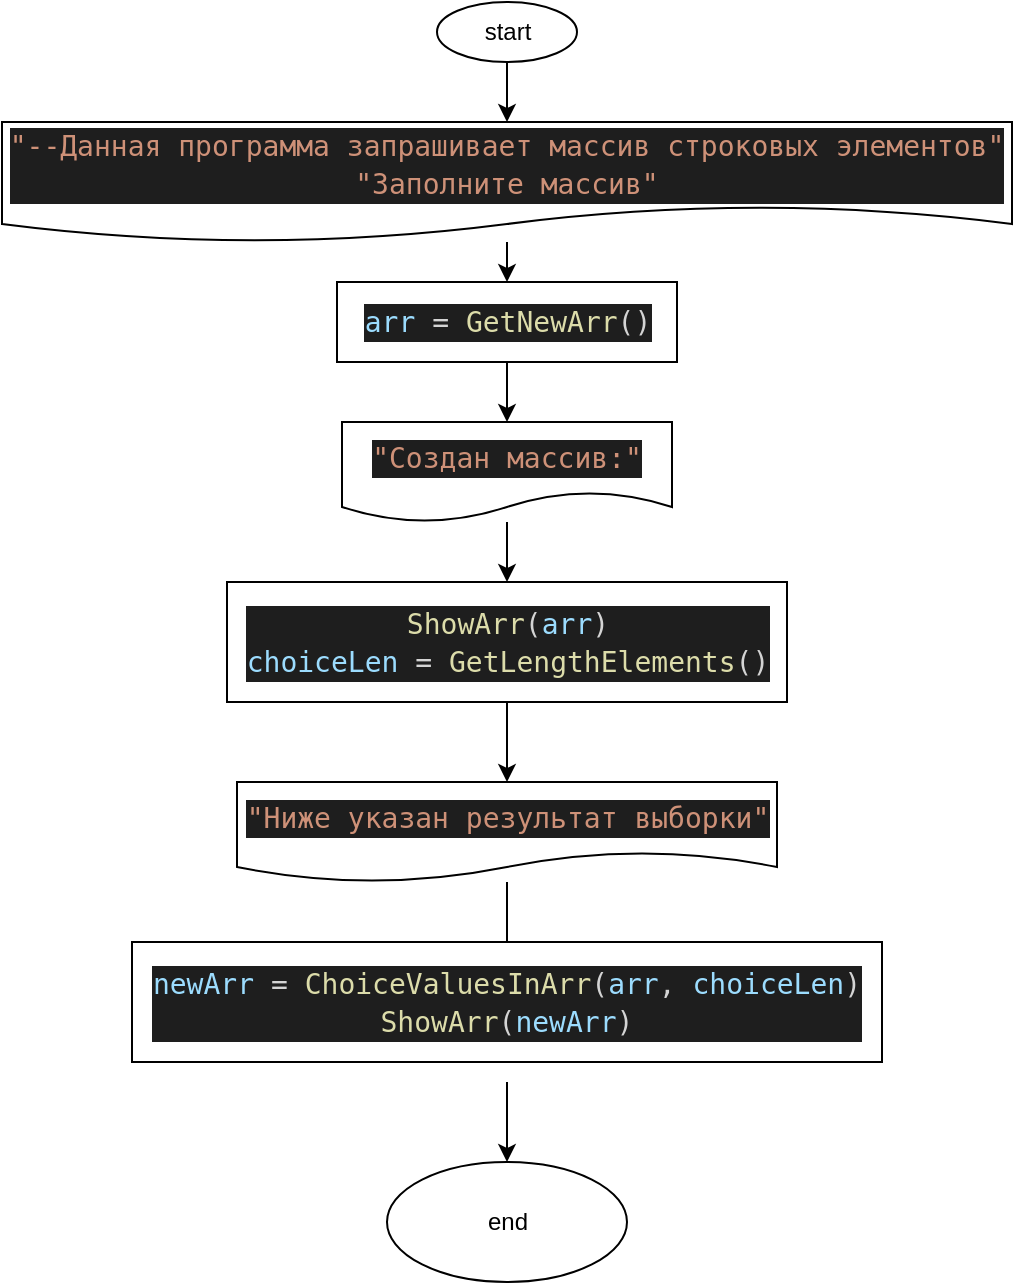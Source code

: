 <mxfile>
    <diagram id="tV63bgnk83vqrcvyt6QM" name="Main">
        <mxGraphModel dx="1684" dy="1131" grid="1" gridSize="10" guides="1" tooltips="1" connect="1" arrows="1" fold="1" page="1" pageScale="1" pageWidth="827" pageHeight="1169" math="0" shadow="0">
            <root>
                <mxCell id="0"/>
                <mxCell id="1" parent="0"/>
                <mxCell id="4" style="edgeStyle=none;html=1;entryX=0.5;entryY=0;entryDx=0;entryDy=0;" edge="1" parent="1" source="2" target="3">
                    <mxGeometry relative="1" as="geometry"/>
                </mxCell>
                <mxCell id="2" value="start" style="ellipse;whiteSpace=wrap;html=1;" vertex="1" parent="1">
                    <mxGeometry x="378.5" y="40" width="70" height="30" as="geometry"/>
                </mxCell>
                <mxCell id="17" style="edgeStyle=none;html=1;" edge="1" parent="1" source="3" target="5">
                    <mxGeometry relative="1" as="geometry"/>
                </mxCell>
                <mxCell id="3" value="&lt;div style=&quot;color: rgb(212 , 212 , 212) ; background-color: rgb(30 , 30 , 30) ; font-family: &amp;#34;droid sans mono&amp;#34; , &amp;#34;monospace&amp;#34; , monospace ; font-size: 14px ; line-height: 19px&quot;&gt;&lt;span style=&quot;color: #ce9178&quot;&gt;&quot;--Данная программа запрашивает массив строковых элементов&lt;/span&gt;&lt;span style=&quot;color: #ce9178&quot;&gt;&quot;&lt;/span&gt;&lt;/div&gt;&lt;div style=&quot;color: rgb(212 , 212 , 212) ; background-color: rgb(30 , 30 , 30) ; font-family: &amp;#34;droid sans mono&amp;#34; , &amp;#34;monospace&amp;#34; , monospace ; font-size: 14px ; line-height: 19px&quot;&gt;&lt;div style=&quot;font-family: &amp;#34;droid sans mono&amp;#34; , &amp;#34;monospace&amp;#34; , monospace ; line-height: 19px&quot;&gt;&lt;span style=&quot;color: #ce9178&quot;&gt;&quot;Заполните массив&lt;/span&gt;&lt;span style=&quot;color: rgb(206 , 145 , 120)&quot;&gt;&quot;&lt;/span&gt;&lt;/div&gt;&lt;/div&gt;" style="shape=document;whiteSpace=wrap;html=1;boundedLbl=1;" vertex="1" parent="1">
                    <mxGeometry x="161" y="100" width="505" height="60" as="geometry"/>
                </mxCell>
                <mxCell id="8" value="" style="edgeStyle=none;html=1;" edge="1" parent="1" source="5" target="7">
                    <mxGeometry relative="1" as="geometry"/>
                </mxCell>
                <mxCell id="5" value="&lt;div style=&quot;color: rgb(212 , 212 , 212) ; background-color: rgb(30 , 30 , 30) ; font-family: &amp;#34;droid sans mono&amp;#34; , &amp;#34;monospace&amp;#34; , monospace ; font-size: 14px ; line-height: 19px&quot;&gt;&lt;span style=&quot;color: #9cdcfe&quot;&gt;arr&lt;/span&gt; = &lt;span style=&quot;color: #dcdcaa&quot;&gt;GetNewArr&lt;/span&gt;()&lt;/div&gt;" style="rounded=0;whiteSpace=wrap;html=1;" vertex="1" parent="1">
                    <mxGeometry x="328.5" y="180" width="170" height="40" as="geometry"/>
                </mxCell>
                <mxCell id="10" style="edgeStyle=none;html=1;entryX=0.5;entryY=0;entryDx=0;entryDy=0;" edge="1" parent="1" source="7" target="9">
                    <mxGeometry relative="1" as="geometry"/>
                </mxCell>
                <mxCell id="7" value="&lt;div style=&quot;color: rgb(212 , 212 , 212) ; background-color: rgb(30 , 30 , 30) ; font-family: &amp;#34;droid sans mono&amp;#34; , &amp;#34;monospace&amp;#34; , monospace ; font-size: 14px ; line-height: 19px&quot;&gt;&lt;span style=&quot;color: #ce9178&quot;&gt;&quot;Создан массив:&quot;&lt;/span&gt;&lt;/div&gt;" style="shape=document;whiteSpace=wrap;html=1;boundedLbl=1;rounded=0;" vertex="1" parent="1">
                    <mxGeometry x="331" y="250" width="165" height="50" as="geometry"/>
                </mxCell>
                <mxCell id="12" value="" style="edgeStyle=none;html=1;" edge="1" parent="1" source="9" target="11">
                    <mxGeometry relative="1" as="geometry"/>
                </mxCell>
                <mxCell id="9" value="&lt;div style=&quot;color: rgb(212 , 212 , 212) ; background-color: rgb(30 , 30 , 30) ; font-family: &amp;#34;droid sans mono&amp;#34; , &amp;#34;monospace&amp;#34; , monospace ; font-size: 14px ; line-height: 19px&quot;&gt;&lt;span style=&quot;color: #dcdcaa&quot;&gt;ShowArr&lt;/span&gt;(&lt;span style=&quot;color: #9cdcfe&quot;&gt;arr&lt;/span&gt;)&lt;/div&gt;&lt;div style=&quot;color: rgb(212 , 212 , 212) ; background-color: rgb(30 , 30 , 30) ; font-family: &amp;#34;droid sans mono&amp;#34; , &amp;#34;monospace&amp;#34; , monospace ; font-size: 14px ; line-height: 19px&quot;&gt;&lt;span style=&quot;color: #9cdcfe&quot;&gt;choiceLen&lt;/span&gt; = &lt;span style=&quot;color: #dcdcaa&quot;&gt;GetLengthElements&lt;/span&gt;()&lt;/div&gt;" style="rounded=0;whiteSpace=wrap;html=1;" vertex="1" parent="1">
                    <mxGeometry x="273.5" y="330" width="280" height="60" as="geometry"/>
                </mxCell>
                <mxCell id="14" value="" style="edgeStyle=none;html=1;" edge="1" parent="1" source="11">
                    <mxGeometry relative="1" as="geometry">
                        <mxPoint x="413.5" y="520" as="targetPoint"/>
                    </mxGeometry>
                </mxCell>
                <mxCell id="11" value="&lt;div style=&quot;color: rgb(212, 212, 212); background-color: rgb(30, 30, 30); font-family: &amp;quot;droid sans mono&amp;quot;, &amp;quot;monospace&amp;quot;, monospace; font-weight: normal; font-size: 14px; line-height: 19px;&quot;&gt;&lt;div&gt;&lt;span style=&quot;color: #ce9178&quot;&gt;&quot;Ниже указан результат выборки&quot;&lt;/span&gt;&lt;/div&gt;&lt;/div&gt;" style="shape=document;whiteSpace=wrap;html=1;boundedLbl=1;rounded=0;" vertex="1" parent="1">
                    <mxGeometry x="278.5" y="430" width="270" height="50" as="geometry"/>
                </mxCell>
                <mxCell id="16" value="" style="edgeStyle=none;html=1;" edge="1" parent="1" target="15">
                    <mxGeometry relative="1" as="geometry">
                        <mxPoint x="413.5" y="580" as="sourcePoint"/>
                    </mxGeometry>
                </mxCell>
                <mxCell id="13" value="&lt;div style=&quot;color: rgb(212 , 212 , 212) ; background-color: rgb(30 , 30 , 30) ; font-family: &amp;#34;droid sans mono&amp;#34; , &amp;#34;monospace&amp;#34; , monospace ; font-weight: normal ; font-size: 14px ; line-height: 19px&quot;&gt;&lt;div&gt;&lt;span style=&quot;color: #9cdcfe&quot;&gt;newArr&lt;/span&gt;&lt;span style=&quot;color: #d4d4d4&quot;&gt; &lt;/span&gt;&lt;span style=&quot;color: #d4d4d4&quot;&gt;=&lt;/span&gt;&lt;span style=&quot;color: #d4d4d4&quot;&gt; &lt;/span&gt;&lt;span style=&quot;color: #dcdcaa&quot;&gt;ChoiceValuesInArr&lt;/span&gt;&lt;span style=&quot;color: #d4d4d4&quot;&gt;(&lt;/span&gt;&lt;span style=&quot;color: #9cdcfe&quot;&gt;arr&lt;/span&gt;&lt;span style=&quot;color: #d4d4d4&quot;&gt;, &lt;/span&gt;&lt;span style=&quot;color: #9cdcfe&quot;&gt;choiceLen&lt;/span&gt;&lt;span style=&quot;color: #d4d4d4&quot;&gt;)&lt;/span&gt;&lt;/div&gt;&lt;div&gt;&lt;div style=&quot;font-family: &amp;#34;droid sans mono&amp;#34; , &amp;#34;monospace&amp;#34; , monospace ; line-height: 19px&quot;&gt;&lt;span style=&quot;color: #dcdcaa&quot;&gt;ShowArr&lt;/span&gt;(&lt;span style=&quot;color: #9cdcfe&quot;&gt;newArr&lt;/span&gt;)&lt;/div&gt;&lt;/div&gt;&lt;/div&gt;" style="rounded=0;whiteSpace=wrap;html=1;" vertex="1" parent="1">
                    <mxGeometry x="226" y="510" width="375" height="60" as="geometry"/>
                </mxCell>
                <mxCell id="15" value="end" style="ellipse;whiteSpace=wrap;html=1;rounded=0;" vertex="1" parent="1">
                    <mxGeometry x="353.5" y="620" width="120" height="60" as="geometry"/>
                </mxCell>
            </root>
        </mxGraphModel>
    </diagram>
    <diagram id="KEKcj8MJ8aRnzpKFRz0c" name="GetNewArr">
        <mxGraphModel dx="2511" dy="1131" grid="1" gridSize="10" guides="1" tooltips="1" connect="1" arrows="1" fold="1" page="1" pageScale="1" pageWidth="827" pageHeight="1169" math="0" shadow="0">
            <root>
                <mxCell id="IdGP9WswjfbOHASGG7qD-0"/>
                <mxCell id="IdGP9WswjfbOHASGG7qD-1" parent="IdGP9WswjfbOHASGG7qD-0"/>
                <mxCell id="IdGP9WswjfbOHASGG7qD-4" value="" style="edgeStyle=none;html=1;" edge="1" parent="IdGP9WswjfbOHASGG7qD-1" source="IdGP9WswjfbOHASGG7qD-2" target="IdGP9WswjfbOHASGG7qD-3">
                    <mxGeometry relative="1" as="geometry"/>
                </mxCell>
                <mxCell id="IdGP9WswjfbOHASGG7qD-2" value="&lt;div style=&quot;color: rgb(212 , 212 , 212) ; background-color: rgb(30 , 30 , 30) ; font-family: &amp;#34;droid sans mono&amp;#34; , &amp;#34;monospace&amp;#34; , monospace ; font-size: 14px ; line-height: 19px&quot;&gt;&lt;span style=&quot;color: #dcdcaa&quot;&gt;GetNewArr&lt;/span&gt;()&lt;/div&gt;" style="ellipse;whiteSpace=wrap;html=1;" vertex="1" parent="IdGP9WswjfbOHASGG7qD-1">
                    <mxGeometry x="354" y="20" width="120" height="40" as="geometry"/>
                </mxCell>
                <mxCell id="IdGP9WswjfbOHASGG7qD-6" value="" style="edgeStyle=none;html=1;" edge="1" parent="IdGP9WswjfbOHASGG7qD-1" source="IdGP9WswjfbOHASGG7qD-3" target="IdGP9WswjfbOHASGG7qD-5">
                    <mxGeometry relative="1" as="geometry"/>
                </mxCell>
                <mxCell id="IdGP9WswjfbOHASGG7qD-3" value="&lt;div style=&quot;background-color: rgb(30 , 30 , 30) ; font-family: &amp;#34;droid sans mono&amp;#34; , &amp;#34;monospace&amp;#34; , monospace ; font-size: 14px ; line-height: 19px&quot;&gt;&lt;span style=&quot;color: rgb(212 , 212 , 212)&quot;&gt;&lt;span style=&quot;color: #9cdcfe&quot;&gt;arr&lt;/span&gt; = &lt;span style=&quot;color: #569cd6&quot;&gt;new&lt;/span&gt; &lt;span style=&quot;color: #569cd6&quot;&gt;string&lt;/span&gt;[] {&lt;span style=&quot;color: #569cd6&quot;&gt;string&lt;/span&gt;.&lt;span style=&quot;color: #9cdcfe&quot;&gt;Empty&lt;/span&gt;}&lt;/span&gt;&lt;div style=&quot;color: rgb(212 , 212 , 212) ; font-family: &amp;#34;droid sans mono&amp;#34; , &amp;#34;monospace&amp;#34; , monospace ; line-height: 19px&quot;&gt;&lt;span style=&quot;color: #9cdcfe&quot;&gt;ind&lt;/span&gt; = &lt;span style=&quot;color: #b5cea8&quot;&gt;0&lt;/span&gt;&lt;/div&gt;&lt;/div&gt;" style="whiteSpace=wrap;html=1;" vertex="1" parent="IdGP9WswjfbOHASGG7qD-1">
                    <mxGeometry x="250.5" y="90" width="327" height="60" as="geometry"/>
                </mxCell>
                <mxCell id="IdGP9WswjfbOHASGG7qD-8" value="" style="edgeStyle=none;html=1;" edge="1" parent="IdGP9WswjfbOHASGG7qD-1" source="IdGP9WswjfbOHASGG7qD-5" target="IdGP9WswjfbOHASGG7qD-7">
                    <mxGeometry relative="1" as="geometry"/>
                </mxCell>
                <mxCell id="IdGP9WswjfbOHASGG7qD-5" value="&lt;div style=&quot;color: rgb(212 , 212 , 212) ; background-color: rgb(30 , 30 , 30) ; font-family: &amp;#34;droid sans mono&amp;#34; , &amp;#34;monospace&amp;#34; , monospace ; font-size: 14px ; line-height: 19px&quot;&gt;&lt;span style=&quot;color: #c586c0&quot;&gt;while&lt;/span&gt; (&lt;span style=&quot;color: #569cd6&quot;&gt;true&lt;/span&gt;)&lt;/div&gt;" style="rhombus;whiteSpace=wrap;html=1;" vertex="1" parent="IdGP9WswjfbOHASGG7qD-1">
                    <mxGeometry x="329" y="200" width="170" height="80" as="geometry"/>
                </mxCell>
                <mxCell id="IdGP9WswjfbOHASGG7qD-11" value="" style="edgeStyle=none;html=1;" edge="1" parent="IdGP9WswjfbOHASGG7qD-1" source="IdGP9WswjfbOHASGG7qD-7" target="IdGP9WswjfbOHASGG7qD-10">
                    <mxGeometry relative="1" as="geometry"/>
                </mxCell>
                <mxCell id="IdGP9WswjfbOHASGG7qD-7" value="&lt;div style=&quot;color: rgb(212 , 212 , 212) ; background-color: rgb(30 , 30 , 30) ; font-family: &amp;#34;droid sans mono&amp;#34; , &amp;#34;monospace&amp;#34; , monospace ; font-size: 14px ; line-height: 19px&quot;&gt;&lt;span style=&quot;color: #ce9178&quot;&gt;Введите значение для добавления в список, для прекращения нажмите Enter: &lt;/span&gt;&lt;/div&gt;" style="shape=document;whiteSpace=wrap;html=1;boundedLbl=1;" vertex="1" parent="IdGP9WswjfbOHASGG7qD-1">
                    <mxGeometry x="249" y="310" width="330" height="80" as="geometry"/>
                </mxCell>
                <mxCell id="IdGP9WswjfbOHASGG7qD-13" value="" style="edgeStyle=none;html=1;" edge="1" parent="IdGP9WswjfbOHASGG7qD-1" source="IdGP9WswjfbOHASGG7qD-10" target="IdGP9WswjfbOHASGG7qD-12">
                    <mxGeometry relative="1" as="geometry"/>
                </mxCell>
                <mxCell id="IdGP9WswjfbOHASGG7qD-10" value="&lt;div style=&quot;color: rgb(212 , 212 , 212) ; background-color: rgb(30 , 30 , 30) ; font-family: &amp;#34;droid sans mono&amp;#34; , &amp;#34;monospace&amp;#34; , monospace ; font-size: 14px ; line-height: 19px&quot;&gt;&lt;span style=&quot;color: #9cdcfe&quot;&gt;tmpText&lt;/span&gt; = &lt;span style=&quot;color: #4ec9b0&quot;&gt;Console&lt;/span&gt;.&lt;span style=&quot;color: #dcdcaa&quot;&gt;ReadLine&lt;/span&gt;()&lt;/div&gt;" style="whiteSpace=wrap;html=1;" vertex="1" parent="IdGP9WswjfbOHASGG7qD-1">
                    <mxGeometry x="287" y="430" width="254" height="60" as="geometry"/>
                </mxCell>
                <mxCell id="IdGP9WswjfbOHASGG7qD-15" value="ДА" style="edgeStyle=none;html=1;" edge="1" parent="IdGP9WswjfbOHASGG7qD-1" source="IdGP9WswjfbOHASGG7qD-12" target="IdGP9WswjfbOHASGG7qD-14">
                    <mxGeometry relative="1" as="geometry"/>
                </mxCell>
                <mxCell id="IdGP9WswjfbOHASGG7qD-17" value="НЕТ" style="edgeStyle=none;html=1;" edge="1" parent="IdGP9WswjfbOHASGG7qD-1" source="IdGP9WswjfbOHASGG7qD-12" target="IdGP9WswjfbOHASGG7qD-16">
                    <mxGeometry relative="1" as="geometry">
                        <Array as="points">
                            <mxPoint x="66" y="570"/>
                        </Array>
                    </mxGeometry>
                </mxCell>
                <mxCell id="IdGP9WswjfbOHASGG7qD-12" value="&lt;div style=&quot;color: rgb(212 , 212 , 212) ; background-color: rgb(30 , 30 , 30) ; font-family: &amp;#34;droid sans mono&amp;#34; , &amp;#34;monospace&amp;#34; , monospace ; font-size: 14px ; line-height: 19px&quot;&gt;&lt;span style=&quot;color: #c586c0&quot;&gt;if&lt;/span&gt; (&lt;span style=&quot;color: #9cdcfe&quot;&gt;tmpText&lt;/span&gt; == &lt;span style=&quot;color: #569cd6&quot;&gt;string&lt;/span&gt;.&lt;span style=&quot;color: #9cdcfe&quot;&gt;Empty&lt;/span&gt;)&lt;/div&gt;" style="rhombus;whiteSpace=wrap;html=1;" vertex="1" parent="IdGP9WswjfbOHASGG7qD-1">
                    <mxGeometry x="258" y="530" width="312" height="80" as="geometry"/>
                </mxCell>
                <mxCell id="IdGP9WswjfbOHASGG7qD-25" value="" style="edgeStyle=none;html=1;" edge="1" parent="IdGP9WswjfbOHASGG7qD-1" source="IdGP9WswjfbOHASGG7qD-14" target="IdGP9WswjfbOHASGG7qD-24">
                    <mxGeometry relative="1" as="geometry"/>
                </mxCell>
                <mxCell id="IdGP9WswjfbOHASGG7qD-14" value="&lt;div style=&quot;color: rgb(212 , 212 , 212) ; background-color: rgb(30 , 30 , 30) ; font-family: &amp;#34;droid sans mono&amp;#34; , &amp;#34;monospace&amp;#34; , monospace ; font-size: 14px ; line-height: 19px&quot;&gt;&lt;span style=&quot;color: #c586c0&quot;&gt;break&lt;/span&gt;&lt;/div&gt;" style="whiteSpace=wrap;html=1;" vertex="1" parent="IdGP9WswjfbOHASGG7qD-1">
                    <mxGeometry x="354" y="650" width="120" height="60" as="geometry"/>
                </mxCell>
                <mxCell id="IdGP9WswjfbOHASGG7qD-19" value="ДА" style="edgeStyle=none;html=1;" edge="1" parent="IdGP9WswjfbOHASGG7qD-1" source="IdGP9WswjfbOHASGG7qD-16" target="IdGP9WswjfbOHASGG7qD-18">
                    <mxGeometry relative="1" as="geometry"/>
                </mxCell>
                <mxCell id="IdGP9WswjfbOHASGG7qD-22" value="НЕТ" style="edgeStyle=none;html=1;entryX=0.5;entryY=0;entryDx=0;entryDy=0;" edge="1" parent="IdGP9WswjfbOHASGG7qD-1" source="IdGP9WswjfbOHASGG7qD-16" target="IdGP9WswjfbOHASGG7qD-20">
                    <mxGeometry relative="1" as="geometry">
                        <Array as="points">
                            <mxPoint x="-200" y="680"/>
                        </Array>
                    </mxGeometry>
                </mxCell>
                <mxCell id="IdGP9WswjfbOHASGG7qD-16" value="&lt;div style=&quot;color: rgb(212 , 212 , 212) ; background-color: rgb(30 , 30 , 30) ; font-family: &amp;#34;droid sans mono&amp;#34; , &amp;#34;monospace&amp;#34; , monospace ; font-size: 14px ; line-height: 19px&quot;&gt;&lt;div style=&quot;font-family: &amp;#34;droid sans mono&amp;#34; , &amp;#34;monospace&amp;#34; , monospace ; line-height: 19px&quot;&gt;&lt;span style=&quot;color: #c586c0&quot;&gt;if&lt;/span&gt; (&lt;span style=&quot;color: #9cdcfe&quot;&gt;ind&lt;/span&gt; == &lt;span style=&quot;color: #9cdcfe&quot;&gt;arr&lt;/span&gt;.&lt;span style=&quot;color: #9cdcfe&quot;&gt;Length&lt;/span&gt;)&lt;/div&gt;&lt;/div&gt;" style="rhombus;whiteSpace=wrap;html=1;" vertex="1" parent="IdGP9WswjfbOHASGG7qD-1">
                    <mxGeometry x="-90" y="640" width="312" height="80" as="geometry"/>
                </mxCell>
                <mxCell id="IdGP9WswjfbOHASGG7qD-21" value="" style="edgeStyle=none;html=1;" edge="1" parent="IdGP9WswjfbOHASGG7qD-1" source="IdGP9WswjfbOHASGG7qD-18" target="IdGP9WswjfbOHASGG7qD-20">
                    <mxGeometry relative="1" as="geometry"/>
                </mxCell>
                <mxCell id="IdGP9WswjfbOHASGG7qD-18" value="&lt;div style=&quot;color: rgb(212 , 212 , 212) ; background-color: rgb(30 , 30 , 30) ; font-family: &amp;#34;droid sans mono&amp;#34; , &amp;#34;monospace&amp;#34; , monospace ; font-size: 14px ; line-height: 19px&quot;&gt;&lt;span style=&quot;color: #9cdcfe&quot;&gt;arr&lt;/span&gt; = &lt;span style=&quot;color: #dcdcaa&quot;&gt;GrowArr&lt;/span&gt;(&lt;span style=&quot;color: #9cdcfe&quot;&gt;arr&lt;/span&gt;)&lt;/div&gt;" style="whiteSpace=wrap;html=1;" vertex="1" parent="IdGP9WswjfbOHASGG7qD-1">
                    <mxGeometry x="-44" y="760" width="220" height="60" as="geometry"/>
                </mxCell>
                <mxCell id="IdGP9WswjfbOHASGG7qD-23" style="edgeStyle=none;html=1;entryX=0;entryY=0.5;entryDx=0;entryDy=0;" edge="1" parent="IdGP9WswjfbOHASGG7qD-1" source="IdGP9WswjfbOHASGG7qD-20" target="IdGP9WswjfbOHASGG7qD-5">
                    <mxGeometry relative="1" as="geometry">
                        <Array as="points">
                            <mxPoint x="-340" y="790"/>
                            <mxPoint x="-340" y="240"/>
                        </Array>
                    </mxGeometry>
                </mxCell>
                <mxCell id="IdGP9WswjfbOHASGG7qD-20" value="&lt;div style=&quot;color: rgb(212 , 212 , 212) ; background-color: rgb(30 , 30 , 30) ; font-family: &amp;#34;droid sans mono&amp;#34; , &amp;#34;monospace&amp;#34; , monospace ; font-size: 14px ; line-height: 19px&quot;&gt;&lt;div&gt;&lt;span style=&quot;color: #9cdcfe&quot;&gt;arr&lt;/span&gt;[&lt;span style=&quot;color: #9cdcfe&quot;&gt;ind&lt;/span&gt;] = &lt;span style=&quot;color: #9cdcfe&quot;&gt;tmpText&lt;/span&gt;;&lt;/div&gt;&lt;div&gt;                    &lt;span style=&quot;color: #9cdcfe&quot;&gt;ind&lt;/span&gt;++&lt;/div&gt;&lt;/div&gt;" style="whiteSpace=wrap;html=1;" vertex="1" parent="IdGP9WswjfbOHASGG7qD-1">
                    <mxGeometry x="-290" y="760" width="180" height="60" as="geometry"/>
                </mxCell>
                <mxCell id="IdGP9WswjfbOHASGG7qD-24" value="&lt;div style=&quot;color: rgb(212 , 212 , 212) ; background-color: rgb(30 , 30 , 30) ; font-family: &amp;#34;droid sans mono&amp;#34; , &amp;#34;monospace&amp;#34; , monospace ; font-size: 14px ; line-height: 19px&quot;&gt;&lt;span style=&quot;color: #c586c0&quot;&gt;return&lt;/span&gt; &lt;span style=&quot;color: #9cdcfe&quot;&gt;arr&lt;/span&gt;&lt;/div&gt;" style="ellipse;whiteSpace=wrap;html=1;" vertex="1" parent="IdGP9WswjfbOHASGG7qD-1">
                    <mxGeometry x="354" y="790" width="120" height="60" as="geometry"/>
                </mxCell>
            </root>
        </mxGraphModel>
    </diagram>
    <diagram id="qdSK_DbGoXColWU_7z3a" name="GrowArr">
        <mxGraphModel dx="1684" dy="1131" grid="1" gridSize="10" guides="1" tooltips="1" connect="1" arrows="1" fold="1" page="1" pageScale="1" pageWidth="827" pageHeight="1169" math="0" shadow="0">
            <root>
                <mxCell id="yvlfccA8Mr3zg1K1fRMv-0"/>
                <mxCell id="yvlfccA8Mr3zg1K1fRMv-1" parent="yvlfccA8Mr3zg1K1fRMv-0"/>
                <mxCell id="8MInNl2Cdp3XCN3Gyr34-5" style="edgeStyle=none;html=1;entryX=0.5;entryY=0;entryDx=0;entryDy=0;" edge="1" parent="yvlfccA8Mr3zg1K1fRMv-1" source="8MInNl2Cdp3XCN3Gyr34-0" target="8MInNl2Cdp3XCN3Gyr34-1">
                    <mxGeometry relative="1" as="geometry"/>
                </mxCell>
                <mxCell id="8MInNl2Cdp3XCN3Gyr34-0" value="&lt;div style=&quot;color: rgb(212 , 212 , 212) ; background-color: rgb(30 , 30 , 30) ; font-family: &amp;#34;droid sans mono&amp;#34; , &amp;#34;monospace&amp;#34; , monospace ; font-size: 14px ; line-height: 19px&quot;&gt;&lt;span style=&quot;color: #dcdcaa&quot;&gt;GrowArr&lt;/span&gt;&lt;/div&gt;" style="ellipse;whiteSpace=wrap;html=1;" vertex="1" parent="yvlfccA8Mr3zg1K1fRMv-1">
                    <mxGeometry x="354" y="20" width="120" height="80" as="geometry"/>
                </mxCell>
                <mxCell id="8MInNl2Cdp3XCN3Gyr34-6" style="edgeStyle=none;html=1;entryX=0.5;entryY=0;entryDx=0;entryDy=0;" edge="1" parent="yvlfccA8Mr3zg1K1fRMv-1" source="8MInNl2Cdp3XCN3Gyr34-1" target="8MInNl2Cdp3XCN3Gyr34-2">
                    <mxGeometry relative="1" as="geometry"/>
                </mxCell>
                <mxCell id="8MInNl2Cdp3XCN3Gyr34-1" value="&lt;div style=&quot;color: rgb(212 , 212 , 212) ; background-color: rgb(30 , 30 , 30) ; font-family: &amp;#34;droid sans mono&amp;#34; , &amp;#34;monospace&amp;#34; , monospace ; font-size: 14px ; line-height: 19px&quot;&gt;&lt;span style=&quot;color: #569cd6&quot;&gt;string&lt;/span&gt;[] &lt;span style=&quot;color: #9cdcfe&quot;&gt;oldArr&lt;/span&gt;&lt;/div&gt;&lt;div style=&quot;color: rgb(212 , 212 , 212) ; background-color: rgb(30 , 30 , 30) ; font-family: &amp;#34;droid sans mono&amp;#34; , &amp;#34;monospace&amp;#34; , monospace ; font-size: 14px ; line-height: 19px&quot;&gt;&lt;div style=&quot;font-family: &amp;#34;droid sans mono&amp;#34; , &amp;#34;monospace&amp;#34; , monospace ; line-height: 19px&quot;&gt;&lt;div&gt;&lt;span style=&quot;color: #569cd6&quot;&gt;int&lt;/span&gt; &lt;span style=&quot;color: #9cdcfe&quot;&gt;size&lt;/span&gt; = &lt;span style=&quot;color: #9cdcfe&quot;&gt;oldArr&lt;/span&gt;.&lt;span style=&quot;color: #9cdcfe&quot;&gt;Length&lt;/span&gt; + &lt;span style=&quot;color: #b5cea8&quot;&gt;1&lt;/span&gt;;&lt;/div&gt;&lt;div&gt;            &lt;span style=&quot;color: #569cd6&quot;&gt;string&lt;/span&gt;[] &lt;span style=&quot;color: #9cdcfe&quot;&gt;newArr&lt;/span&gt; = &lt;span style=&quot;color: #569cd6&quot;&gt;new&lt;/span&gt; &lt;span style=&quot;color: #569cd6&quot;&gt;string&lt;/span&gt;[&lt;span style=&quot;color: #9cdcfe&quot;&gt;size&lt;/span&gt;];&lt;/div&gt;&lt;/div&gt;&lt;/div&gt;" style="rounded=0;whiteSpace=wrap;html=1;" vertex="1" parent="yvlfccA8Mr3zg1K1fRMv-1">
                    <mxGeometry x="259" y="140" width="310" height="110" as="geometry"/>
                </mxCell>
                <mxCell id="8MInNl2Cdp3XCN3Gyr34-7" style="edgeStyle=none;html=1;entryX=0.5;entryY=0;entryDx=0;entryDy=0;" edge="1" parent="yvlfccA8Mr3zg1K1fRMv-1" source="8MInNl2Cdp3XCN3Gyr34-2" target="8MInNl2Cdp3XCN3Gyr34-3">
                    <mxGeometry relative="1" as="geometry"/>
                </mxCell>
                <mxCell id="8MInNl2Cdp3XCN3Gyr34-9" style="edgeStyle=none;html=1;" edge="1" parent="yvlfccA8Mr3zg1K1fRMv-1" source="8MInNl2Cdp3XCN3Gyr34-2" target="8MInNl2Cdp3XCN3Gyr34-4">
                    <mxGeometry relative="1" as="geometry">
                        <Array as="points">
                            <mxPoint x="710" y="335"/>
                            <mxPoint x="710" y="510"/>
                            <mxPoint x="414" y="510"/>
                        </Array>
                    </mxGeometry>
                </mxCell>
                <mxCell id="8MInNl2Cdp3XCN3Gyr34-2" value="&lt;div style=&quot;color: rgb(212 , 212 , 212) ; background-color: rgb(30 , 30 , 30) ; font-family: &amp;#34;droid sans mono&amp;#34; , &amp;#34;monospace&amp;#34; , monospace ; font-size: 14px ; line-height: 19px&quot;&gt;&lt;span style=&quot;color: #c586c0&quot;&gt;for&lt;/span&gt; (&lt;span style=&quot;color: #569cd6&quot;&gt;int&lt;/span&gt; &lt;span style=&quot;color: #9cdcfe&quot;&gt;i&lt;/span&gt; = &lt;span style=&quot;color: #b5cea8&quot;&gt;0&lt;/span&gt;; &lt;span style=&quot;color: #9cdcfe&quot;&gt;i&lt;/span&gt; &amp;lt; &lt;span style=&quot;color: #9cdcfe&quot;&gt;oldArr&lt;/span&gt;.&lt;span style=&quot;color: #9cdcfe&quot;&gt;Length&lt;/span&gt;; &lt;span style=&quot;color: #9cdcfe&quot;&gt;i&lt;/span&gt;++)&lt;/div&gt;" style="rhombus;whiteSpace=wrap;html=1;" vertex="1" parent="yvlfccA8Mr3zg1K1fRMv-1">
                    <mxGeometry x="224" y="290" width="379" height="90" as="geometry"/>
                </mxCell>
                <mxCell id="8MInNl2Cdp3XCN3Gyr34-8" style="edgeStyle=none;html=1;entryX=0;entryY=0.5;entryDx=0;entryDy=0;" edge="1" parent="yvlfccA8Mr3zg1K1fRMv-1" source="8MInNl2Cdp3XCN3Gyr34-3" target="8MInNl2Cdp3XCN3Gyr34-2">
                    <mxGeometry relative="1" as="geometry">
                        <Array as="points">
                            <mxPoint x="224" y="460"/>
                        </Array>
                    </mxGeometry>
                </mxCell>
                <mxCell id="8MInNl2Cdp3XCN3Gyr34-3" value="&lt;div style=&quot;color: rgb(212 , 212 , 212) ; background-color: rgb(30 , 30 , 30) ; font-family: &amp;#34;droid sans mono&amp;#34; , &amp;#34;monospace&amp;#34; , monospace ; font-size: 14px ; line-height: 19px&quot;&gt;&lt;span style=&quot;color: #9cdcfe&quot;&gt;newArr&lt;/span&gt;[&lt;span style=&quot;color: #9cdcfe&quot;&gt;i&lt;/span&gt;]=&lt;span style=&quot;color: #9cdcfe&quot;&gt;oldArr&lt;/span&gt;[&lt;span style=&quot;color: #9cdcfe&quot;&gt;i&lt;/span&gt;]&lt;/div&gt;" style="rounded=0;whiteSpace=wrap;html=1;" vertex="1" parent="yvlfccA8Mr3zg1K1fRMv-1">
                    <mxGeometry x="319" y="430" width="190" height="60" as="geometry"/>
                </mxCell>
                <mxCell id="8MInNl2Cdp3XCN3Gyr34-4" value="&lt;div style=&quot;color: rgb(212 , 212 , 212) ; background-color: rgb(30 , 30 , 30) ; font-family: &amp;#34;droid sans mono&amp;#34; , &amp;#34;monospace&amp;#34; , monospace ; font-size: 14px ; line-height: 19px&quot;&gt;&lt;span style=&quot;color: #c586c0&quot;&gt;return&lt;/span&gt; &lt;span style=&quot;color: #9cdcfe&quot;&gt;newArr&lt;/span&gt;&lt;/div&gt;" style="ellipse;whiteSpace=wrap;html=1;" vertex="1" parent="yvlfccA8Mr3zg1K1fRMv-1">
                    <mxGeometry x="354" y="544.5" width="120" height="80" as="geometry"/>
                </mxCell>
            </root>
        </mxGraphModel>
    </diagram>
    <diagram id="ZjbFQI9mFpXed3YNK-N6" name="ShowArr">
        <mxGraphModel dx="1684" dy="1131" grid="1" gridSize="10" guides="1" tooltips="1" connect="1" arrows="1" fold="1" page="1" pageScale="1" pageWidth="827" pageHeight="1169" math="0" shadow="0">
            <root>
                <mxCell id="5oMtp3_YfUW9I93o7gfp-0"/>
                <mxCell id="5oMtp3_YfUW9I93o7gfp-1" parent="5oMtp3_YfUW9I93o7gfp-0"/>
                <mxCell id="5oMtp3_YfUW9I93o7gfp-8" style="edgeStyle=none;html=1;entryX=0.5;entryY=0;entryDx=0;entryDy=0;" edge="1" parent="5oMtp3_YfUW9I93o7gfp-1" source="5oMtp3_YfUW9I93o7gfp-2" target="5oMtp3_YfUW9I93o7gfp-3">
                    <mxGeometry relative="1" as="geometry"/>
                </mxCell>
                <mxCell id="5oMtp3_YfUW9I93o7gfp-2" value="&lt;div style=&quot;color: rgb(212 , 212 , 212) ; background-color: rgb(30 , 30 , 30) ; font-family: &amp;#34;droid sans mono&amp;#34; , &amp;#34;monospace&amp;#34; , monospace ; font-size: 14px ; line-height: 19px&quot;&gt;&lt;div style=&quot;font-family: &amp;#34;droid sans mono&amp;#34; , &amp;#34;monospace&amp;#34; , monospace ; line-height: 19px&quot;&gt;&lt;span style=&quot;color: #dcdcaa&quot;&gt;ShowArr&lt;/span&gt;(&lt;span style=&quot;color: #569cd6&quot;&gt;string&lt;/span&gt;[] &lt;span style=&quot;color: #9cdcfe&quot;&gt;arr&lt;/span&gt;)&lt;/div&gt;&lt;/div&gt;" style="ellipse;whiteSpace=wrap;html=1;" vertex="1" parent="5oMtp3_YfUW9I93o7gfp-1">
                    <mxGeometry x="322" y="30" width="184" height="70" as="geometry"/>
                </mxCell>
                <mxCell id="5oMtp3_YfUW9I93o7gfp-9" style="edgeStyle=none;html=1;entryX=0.5;entryY=0;entryDx=0;entryDy=0;" edge="1" parent="5oMtp3_YfUW9I93o7gfp-1" source="5oMtp3_YfUW9I93o7gfp-3" target="5oMtp3_YfUW9I93o7gfp-4">
                    <mxGeometry relative="1" as="geometry"/>
                </mxCell>
                <mxCell id="5oMtp3_YfUW9I93o7gfp-14" style="edgeStyle=none;html=1;" edge="1" parent="5oMtp3_YfUW9I93o7gfp-1" source="5oMtp3_YfUW9I93o7gfp-3" target="5oMtp3_YfUW9I93o7gfp-7">
                    <mxGeometry relative="1" as="geometry">
                        <Array as="points">
                            <mxPoint x="770" y="180"/>
                            <mxPoint x="770" y="490"/>
                            <mxPoint x="414" y="490"/>
                        </Array>
                    </mxGeometry>
                </mxCell>
                <mxCell id="5oMtp3_YfUW9I93o7gfp-3" value="&lt;div style=&quot;color: rgb(212 , 212 , 212) ; background-color: rgb(30 , 30 , 30) ; font-family: &amp;#34;droid sans mono&amp;#34; , &amp;#34;monospace&amp;#34; , monospace ; font-size: 14px ; line-height: 19px&quot;&gt;&lt;span style=&quot;color: #c586c0&quot;&gt;for&lt;/span&gt; (&lt;span style=&quot;color: #569cd6&quot;&gt;int&lt;/span&gt; &lt;span style=&quot;color: #9cdcfe&quot;&gt;i&lt;/span&gt; = &lt;span style=&quot;color: #b5cea8&quot;&gt;0&lt;/span&gt;; &lt;span style=&quot;color: #9cdcfe&quot;&gt;i&lt;/span&gt; &amp;lt; &lt;span style=&quot;color: #9cdcfe&quot;&gt;arr&lt;/span&gt;.&lt;span style=&quot;color: #9cdcfe&quot;&gt;Length&lt;/span&gt;; &lt;span style=&quot;color: #9cdcfe&quot;&gt;i&lt;/span&gt;++)&lt;/div&gt;" style="rhombus;whiteSpace=wrap;html=1;" vertex="1" parent="5oMtp3_YfUW9I93o7gfp-1">
                    <mxGeometry x="224.5" y="140" width="379" height="80" as="geometry"/>
                </mxCell>
                <mxCell id="5oMtp3_YfUW9I93o7gfp-10" value="YES" style="edgeStyle=none;html=1;entryX=0.456;entryY=-0.06;entryDx=0;entryDy=0;entryPerimeter=0;" edge="1" parent="5oMtp3_YfUW9I93o7gfp-1" source="5oMtp3_YfUW9I93o7gfp-4" target="5oMtp3_YfUW9I93o7gfp-5">
                    <mxGeometry relative="1" as="geometry">
                        <Array as="points">
                            <mxPoint x="213" y="320"/>
                        </Array>
                    </mxGeometry>
                </mxCell>
                <mxCell id="5oMtp3_YfUW9I93o7gfp-11" value="NO" style="edgeStyle=none;html=1;entryX=0.5;entryY=0;entryDx=0;entryDy=0;" edge="1" parent="5oMtp3_YfUW9I93o7gfp-1" source="5oMtp3_YfUW9I93o7gfp-4" target="5oMtp3_YfUW9I93o7gfp-6">
                    <mxGeometry relative="1" as="geometry">
                        <Array as="points">
                            <mxPoint x="615" y="320"/>
                        </Array>
                    </mxGeometry>
                </mxCell>
                <mxCell id="5oMtp3_YfUW9I93o7gfp-4" value="&lt;div style=&quot;color: rgb(212 , 212 , 212) ; background-color: rgb(30 , 30 , 30) ; font-family: &amp;#34;droid sans mono&amp;#34; , &amp;#34;monospace&amp;#34; , monospace ; font-size: 14px ; line-height: 19px&quot;&gt;&lt;span style=&quot;color: #c586c0&quot;&gt;if&lt;/span&gt; (&lt;span style=&quot;color: #9cdcfe&quot;&gt;i&lt;/span&gt; &amp;lt; &lt;span style=&quot;color: #9cdcfe&quot;&gt;arr&lt;/span&gt;.&lt;span style=&quot;color: #9cdcfe&quot;&gt;Length&lt;/span&gt;-&lt;span style=&quot;color: #b5cea8&quot;&gt;1&lt;/span&gt;)&lt;/div&gt;" style="rhombus;whiteSpace=wrap;html=1;" vertex="1" parent="5oMtp3_YfUW9I93o7gfp-1">
                    <mxGeometry x="311" y="280" width="206" height="80" as="geometry"/>
                </mxCell>
                <mxCell id="5oMtp3_YfUW9I93o7gfp-12" style="edgeStyle=none;html=1;entryX=0;entryY=0.5;entryDx=0;entryDy=0;" edge="1" parent="5oMtp3_YfUW9I93o7gfp-1" source="5oMtp3_YfUW9I93o7gfp-5" target="5oMtp3_YfUW9I93o7gfp-3">
                    <mxGeometry relative="1" as="geometry">
                        <mxPoint x="420" y="440" as="targetPoint"/>
                        <Array as="points">
                            <mxPoint x="220" y="440"/>
                            <mxPoint x="70" y="440"/>
                            <mxPoint x="70" y="180"/>
                        </Array>
                    </mxGeometry>
                </mxCell>
                <mxCell id="5oMtp3_YfUW9I93o7gfp-5" value="&lt;div style=&quot;color: rgb(212 , 212 , 212) ; background-color: rgb(30 , 30 , 30) ; font-family: &amp;#34;droid sans mono&amp;#34; , &amp;#34;monospace&amp;#34; , monospace ; font-size: 14px ; line-height: 19px&quot;&gt;&lt;span style=&quot;color: #ce9178&quot;&gt;&quot;&lt;/span&gt;&lt;span style=&quot;color: #ce9178&quot;&gt;{&lt;/span&gt;&lt;span style=&quot;color: #9cdcfe&quot;&gt;arr&lt;/span&gt;&lt;span style=&quot;color: #ce9178&quot;&gt;[&lt;/span&gt;&lt;span style=&quot;color: #9cdcfe&quot;&gt;i&lt;/span&gt;&lt;span style=&quot;color: #ce9178&quot;&gt;]}&lt;/span&gt;&lt;span style=&quot;color: #ce9178&quot;&gt; -&amp;gt; &lt;/span&gt;&lt;span style=&quot;color: #ce9178&quot;&gt;&quot;&lt;/span&gt;&lt;/div&gt;" style="shape=document;whiteSpace=wrap;html=1;boundedLbl=1;" vertex="1" parent="5oMtp3_YfUW9I93o7gfp-1">
                    <mxGeometry x="140" y="370" width="160" height="50" as="geometry"/>
                </mxCell>
                <mxCell id="5oMtp3_YfUW9I93o7gfp-13" style="edgeStyle=none;html=1;" edge="1" parent="5oMtp3_YfUW9I93o7gfp-1" source="5oMtp3_YfUW9I93o7gfp-6">
                    <mxGeometry relative="1" as="geometry">
                        <mxPoint x="220" y="180" as="targetPoint"/>
                        <Array as="points">
                            <mxPoint x="615" y="440"/>
                            <mxPoint x="70" y="440"/>
                            <mxPoint x="70" y="180"/>
                        </Array>
                    </mxGeometry>
                </mxCell>
                <mxCell id="5oMtp3_YfUW9I93o7gfp-6" value="&lt;div style=&quot;color: rgb(212 , 212 , 212) ; background-color: rgb(30 , 30 , 30) ; font-family: &amp;#34;droid sans mono&amp;#34; , &amp;#34;monospace&amp;#34; , monospace ; font-size: 14px ; line-height: 19px&quot;&gt;&lt;span style=&quot;color: #ce9178&quot;&gt;&quot;&lt;/span&gt;&lt;span style=&quot;color: #ce9178&quot;&gt;{&lt;/span&gt;&lt;span style=&quot;color: #9cdcfe&quot;&gt;arr&lt;/span&gt;&lt;span style=&quot;color: #ce9178&quot;&gt;[&lt;/span&gt;&lt;span style=&quot;color: #9cdcfe&quot;&gt;i&lt;/span&gt;&lt;span style=&quot;color: #ce9178&quot;&gt;]}&lt;/span&gt;&lt;span style=&quot;color: #d7ba7d&quot;&gt;\n&lt;/span&gt;&lt;span style=&quot;color: #ce9178&quot;&gt;&quot;&lt;/span&gt;&lt;/div&gt;" style="shape=document;whiteSpace=wrap;html=1;boundedLbl=1;" vertex="1" parent="5oMtp3_YfUW9I93o7gfp-1">
                    <mxGeometry x="540" y="370" width="150" height="50" as="geometry"/>
                </mxCell>
                <mxCell id="5oMtp3_YfUW9I93o7gfp-7" value="end" style="ellipse;whiteSpace=wrap;html=1;" vertex="1" parent="5oMtp3_YfUW9I93o7gfp-1">
                    <mxGeometry x="354" y="545" width="120" height="80" as="geometry"/>
                </mxCell>
            </root>
        </mxGraphModel>
    </diagram>
    <diagram id="buQQNFuGi7ggNzt-E6v5" name="ChoiceValuesInArr">
        <mxGraphModel dx="1684" dy="1131" grid="1" gridSize="10" guides="1" tooltips="1" connect="1" arrows="1" fold="1" page="1" pageScale="1" pageWidth="827" pageHeight="1169" math="0" shadow="0">
            <root>
                <mxCell id="Rmcl3d-cK1_simxLNgVq-0"/>
                <mxCell id="Rmcl3d-cK1_simxLNgVq-1" parent="Rmcl3d-cK1_simxLNgVq-0"/>
                <mxCell id="Rmcl3d-cK1_simxLNgVq-11" style="edgeStyle=none;html=1;entryX=0.5;entryY=0;entryDx=0;entryDy=0;" edge="1" parent="Rmcl3d-cK1_simxLNgVq-1" source="Rmcl3d-cK1_simxLNgVq-2" target="Rmcl3d-cK1_simxLNgVq-3">
                    <mxGeometry relative="1" as="geometry"/>
                </mxCell>
                <mxCell id="Rmcl3d-cK1_simxLNgVq-2" value="&lt;div style=&quot;color: rgb(212 , 212 , 212) ; background-color: rgb(30 , 30 , 30) ; font-family: &amp;#34;droid sans mono&amp;#34; , &amp;#34;monospace&amp;#34; , monospace ; font-size: 14px ; line-height: 19px&quot;&gt;&lt;span style=&quot;color: #dcdcaa&quot;&gt;ChoiceValuesInArr&lt;/span&gt;(&lt;span style=&quot;color: #569cd6&quot;&gt;string&lt;/span&gt;[] &lt;span style=&quot;color: #9cdcfe&quot;&gt;arr&lt;/span&gt;, &lt;span style=&quot;color: #569cd6&quot;&gt;int&lt;/span&gt; &lt;span style=&quot;color: #9cdcfe&quot;&gt;choiceLength&lt;/span&gt;)&lt;/div&gt;" style="ellipse;whiteSpace=wrap;html=1;" vertex="1" parent="Rmcl3d-cK1_simxLNgVq-1">
                    <mxGeometry x="196" y="40" width="436" height="80" as="geometry"/>
                </mxCell>
                <mxCell id="Rmcl3d-cK1_simxLNgVq-12" style="edgeStyle=none;html=1;entryX=0.5;entryY=0;entryDx=0;entryDy=0;" edge="1" parent="Rmcl3d-cK1_simxLNgVq-1" source="Rmcl3d-cK1_simxLNgVq-3" target="Rmcl3d-cK1_simxLNgVq-4">
                    <mxGeometry relative="1" as="geometry"/>
                </mxCell>
                <mxCell id="Rmcl3d-cK1_simxLNgVq-3" value="&lt;div style=&quot;color: rgb(212 , 212 , 212) ; background-color: rgb(30 , 30 , 30) ; font-family: &amp;#34;droid sans mono&amp;#34; , &amp;#34;monospace&amp;#34; , monospace ; font-size: 14px ; line-height: 19px&quot;&gt;&lt;div&gt;&lt;span style=&quot;color: #569cd6&quot;&gt;string&lt;/span&gt;[] &lt;span style=&quot;color: #9cdcfe&quot;&gt;newArr&lt;/span&gt; = &lt;span style=&quot;color: #569cd6&quot;&gt;new&lt;/span&gt; &lt;span style=&quot;color: #569cd6&quot;&gt;string&lt;/span&gt;[] {&lt;span style=&quot;color: #ce9178&quot;&gt;&quot;В массиве нет подходящих значений&quot;&lt;/span&gt;}&lt;/div&gt;&lt;div&gt;            &lt;span style=&quot;color: #569cd6&quot;&gt;int&lt;/span&gt; &lt;span style=&quot;color: #9cdcfe&quot;&gt;ind&lt;/span&gt; = &lt;span style=&quot;color: #b5cea8&quot;&gt;0&lt;/span&gt;&lt;/div&gt;&lt;/div&gt;" style="rounded=0;whiteSpace=wrap;html=1;" vertex="1" parent="Rmcl3d-cK1_simxLNgVq-1">
                    <mxGeometry x="109" y="170" width="610" height="60" as="geometry"/>
                </mxCell>
                <mxCell id="Rmcl3d-cK1_simxLNgVq-13" style="edgeStyle=none;html=1;entryX=0.5;entryY=0;entryDx=0;entryDy=0;" edge="1" parent="Rmcl3d-cK1_simxLNgVq-1" source="Rmcl3d-cK1_simxLNgVq-4" target="Rmcl3d-cK1_simxLNgVq-5">
                    <mxGeometry relative="1" as="geometry"/>
                </mxCell>
                <mxCell id="Rmcl3d-cK1_simxLNgVq-20" style="edgeStyle=none;html=1;" edge="1" parent="Rmcl3d-cK1_simxLNgVq-1" source="Rmcl3d-cK1_simxLNgVq-4" target="Rmcl3d-cK1_simxLNgVq-10">
                    <mxGeometry relative="1" as="geometry">
                        <Array as="points">
                            <mxPoint x="810" y="320"/>
                            <mxPoint x="810" y="930"/>
                            <mxPoint x="410" y="930"/>
                        </Array>
                    </mxGeometry>
                </mxCell>
                <mxCell id="Rmcl3d-cK1_simxLNgVq-4" value="&lt;div style=&quot;color: rgb(212 , 212 , 212) ; background-color: rgb(30 , 30 , 30) ; font-family: &amp;#34;droid sans mono&amp;#34; , &amp;#34;monospace&amp;#34; , monospace ; font-size: 14px ; line-height: 19px&quot;&gt;&lt;span style=&quot;color: #c586c0&quot;&gt;for&lt;/span&gt; (&lt;span style=&quot;color: #569cd6&quot;&gt;int&lt;/span&gt; &lt;span style=&quot;color: #9cdcfe&quot;&gt;i&lt;/span&gt; = &lt;span style=&quot;color: #b5cea8&quot;&gt;0&lt;/span&gt; ; &lt;span style=&quot;color: #9cdcfe&quot;&gt;i&lt;/span&gt; &amp;lt; &lt;span style=&quot;color: #9cdcfe&quot;&gt;arr&lt;/span&gt;.&lt;span style=&quot;color: #9cdcfe&quot;&gt;Length&lt;/span&gt;; &lt;span style=&quot;color: #9cdcfe&quot;&gt;i&lt;/span&gt;++)&lt;/div&gt;" style="rhombus;whiteSpace=wrap;html=1;" vertex="1" parent="Rmcl3d-cK1_simxLNgVq-1">
                    <mxGeometry x="231" y="280" width="366" height="80" as="geometry"/>
                </mxCell>
                <mxCell id="Rmcl3d-cK1_simxLNgVq-14" value="YES" style="edgeStyle=none;html=1;entryX=0.5;entryY=0;entryDx=0;entryDy=0;" edge="1" parent="Rmcl3d-cK1_simxLNgVq-1" source="Rmcl3d-cK1_simxLNgVq-5" target="Rmcl3d-cK1_simxLNgVq-6">
                    <mxGeometry relative="1" as="geometry"/>
                </mxCell>
                <mxCell id="Rmcl3d-cK1_simxLNgVq-19" value="NO" style="edgeStyle=none;html=1;" edge="1" parent="Rmcl3d-cK1_simxLNgVq-1" source="Rmcl3d-cK1_simxLNgVq-5">
                    <mxGeometry x="-0.958" relative="1" as="geometry">
                        <mxPoint x="230" y="320" as="targetPoint"/>
                        <Array as="points">
                            <mxPoint x="780" y="440"/>
                            <mxPoint x="780" y="880"/>
                            <mxPoint x="30" y="880"/>
                            <mxPoint x="30" y="320"/>
                        </Array>
                        <mxPoint as="offset"/>
                    </mxGeometry>
                </mxCell>
                <mxCell id="Rmcl3d-cK1_simxLNgVq-5" value="&lt;div style=&quot;color: rgb(212 , 212 , 212) ; background-color: rgb(30 , 30 , 30) ; font-family: &amp;#34;droid sans mono&amp;#34; , &amp;#34;monospace&amp;#34; , monospace ; font-size: 14px ; line-height: 19px&quot;&gt;&lt;span style=&quot;color: #c586c0&quot;&gt;if&lt;/span&gt; (&lt;span style=&quot;color: #9cdcfe&quot;&gt;arr&lt;/span&gt;[&lt;span style=&quot;color: #9cdcfe&quot;&gt;i&lt;/span&gt;] != &lt;span style=&quot;color: #569cd6&quot;&gt;string&lt;/span&gt;.&lt;span style=&quot;color: #9cdcfe&quot;&gt;Empty&lt;/span&gt; &amp;amp;&amp;amp; &lt;span style=&quot;color: #9cdcfe&quot;&gt;arr&lt;/span&gt;[&lt;span style=&quot;color: #9cdcfe&quot;&gt;i&lt;/span&gt;].&lt;span style=&quot;color: #9cdcfe&quot;&gt;Length&lt;/span&gt; &amp;lt;= &lt;span style=&quot;color: #9cdcfe&quot;&gt;choiceLength&lt;/span&gt;)&lt;/div&gt;" style="rhombus;whiteSpace=wrap;html=1;" vertex="1" parent="Rmcl3d-cK1_simxLNgVq-1">
                    <mxGeometry x="121" y="400" width="586" height="80" as="geometry"/>
                </mxCell>
                <mxCell id="Rmcl3d-cK1_simxLNgVq-15" value="YES" style="edgeStyle=none;html=1;entryX=0.5;entryY=0;entryDx=0;entryDy=0;" edge="1" parent="Rmcl3d-cK1_simxLNgVq-1" source="Rmcl3d-cK1_simxLNgVq-6" target="Rmcl3d-cK1_simxLNgVq-8">
                    <mxGeometry relative="1" as="geometry">
                        <Array as="points">
                            <mxPoint x="226" y="570"/>
                        </Array>
                    </mxGeometry>
                </mxCell>
                <mxCell id="Rmcl3d-cK1_simxLNgVq-16" value="NO" style="edgeStyle=none;html=1;entryX=0.5;entryY=0;entryDx=0;entryDy=0;" edge="1" parent="Rmcl3d-cK1_simxLNgVq-1" source="Rmcl3d-cK1_simxLNgVq-6" target="Rmcl3d-cK1_simxLNgVq-9">
                    <mxGeometry relative="1" as="geometry"/>
                </mxCell>
                <mxCell id="Rmcl3d-cK1_simxLNgVq-6" value="&lt;div style=&quot;color: rgb(212 , 212 , 212) ; background-color: rgb(30 , 30 , 30) ; font-family: &amp;#34;droid sans mono&amp;#34; , &amp;#34;monospace&amp;#34; , monospace ; font-size: 14px ; line-height: 19px&quot;&gt;&lt;span style=&quot;color: #c586c0&quot;&gt;if&lt;/span&gt; (&lt;span style=&quot;color: #9cdcfe&quot;&gt;ind&lt;/span&gt; == &lt;span style=&quot;color: #9cdcfe&quot;&gt;newArr&lt;/span&gt;.&lt;span style=&quot;color: #9cdcfe&quot;&gt;Length&lt;/span&gt;)&lt;/div&gt;" style="rhombus;whiteSpace=wrap;html=1;" vertex="1" parent="Rmcl3d-cK1_simxLNgVq-1">
                    <mxGeometry x="286" y="530" width="256" height="80" as="geometry"/>
                </mxCell>
                <mxCell id="Rmcl3d-cK1_simxLNgVq-17" style="edgeStyle=none;html=1;entryX=0;entryY=0.5;entryDx=0;entryDy=0;" edge="1" parent="Rmcl3d-cK1_simxLNgVq-1" source="Rmcl3d-cK1_simxLNgVq-8" target="Rmcl3d-cK1_simxLNgVq-9">
                    <mxGeometry relative="1" as="geometry">
                        <Array as="points">
                            <mxPoint x="226" y="800"/>
                        </Array>
                    </mxGeometry>
                </mxCell>
                <mxCell id="Rmcl3d-cK1_simxLNgVq-8" value="&lt;div style=&quot;color: rgb(212 , 212 , 212) ; background-color: rgb(30 , 30 , 30) ; font-family: &amp;#34;droid sans mono&amp;#34; , &amp;#34;monospace&amp;#34; , monospace ; font-size: 14px ; line-height: 19px&quot;&gt;&lt;span style=&quot;color: #9cdcfe&quot;&gt;newArr&lt;/span&gt; = &lt;span style=&quot;color: #dcdcaa&quot;&gt;GrowArr&lt;/span&gt;(&lt;span style=&quot;color: #9cdcfe&quot;&gt;newArr&lt;/span&gt;)&lt;/div&gt;" style="rounded=0;whiteSpace=wrap;html=1;" vertex="1" parent="Rmcl3d-cK1_simxLNgVq-1">
                    <mxGeometry x="109" y="640" width="234" height="60" as="geometry"/>
                </mxCell>
                <mxCell id="Rmcl3d-cK1_simxLNgVq-18" style="edgeStyle=none;html=1;entryX=0;entryY=0.5;entryDx=0;entryDy=0;" edge="1" parent="Rmcl3d-cK1_simxLNgVq-1" source="Rmcl3d-cK1_simxLNgVq-9" target="Rmcl3d-cK1_simxLNgVq-4">
                    <mxGeometry relative="1" as="geometry">
                        <Array as="points">
                            <mxPoint x="414" y="880"/>
                            <mxPoint x="30" y="880"/>
                            <mxPoint x="30" y="320"/>
                        </Array>
                    </mxGeometry>
                </mxCell>
                <mxCell id="Rmcl3d-cK1_simxLNgVq-9" value="&lt;div style=&quot;color: rgb(212 , 212 , 212) ; background-color: rgb(30 , 30 , 30) ; font-family: &amp;#34;droid sans mono&amp;#34; , &amp;#34;monospace&amp;#34; , monospace ; font-size: 14px ; line-height: 19px&quot;&gt;&lt;div&gt;&lt;span style=&quot;color: #9cdcfe&quot;&gt;newArr&lt;/span&gt;[&lt;span style=&quot;color: #9cdcfe&quot;&gt;ind&lt;/span&gt;] = &lt;span style=&quot;color: #9cdcfe&quot;&gt;arr&lt;/span&gt;[&lt;span style=&quot;color: #9cdcfe&quot;&gt;i&lt;/span&gt;]&lt;/div&gt;&lt;div&gt;                    &lt;span style=&quot;color: #9cdcfe&quot;&gt;ind&lt;/span&gt;++&lt;/div&gt;&lt;/div&gt;" style="rounded=0;whiteSpace=wrap;html=1;" vertex="1" parent="Rmcl3d-cK1_simxLNgVq-1">
                    <mxGeometry x="306" y="770" width="216" height="60" as="geometry"/>
                </mxCell>
                <mxCell id="Rmcl3d-cK1_simxLNgVq-10" value="&lt;div style=&quot;color: rgb(212 , 212 , 212) ; background-color: rgb(30 , 30 , 30) ; font-family: &amp;#34;droid sans mono&amp;#34; , &amp;#34;monospace&amp;#34; , monospace ; font-size: 14px ; line-height: 19px&quot;&gt;&lt;span style=&quot;color: #c586c0&quot;&gt;return&lt;/span&gt; &lt;span style=&quot;color: #9cdcfe&quot;&gt;newArr&lt;/span&gt;&lt;/div&gt;" style="ellipse;whiteSpace=wrap;html=1;" vertex="1" parent="Rmcl3d-cK1_simxLNgVq-1">
                    <mxGeometry x="336" y="990" width="156" height="80" as="geometry"/>
                </mxCell>
            </root>
        </mxGraphModel>
    </diagram>
</mxfile>